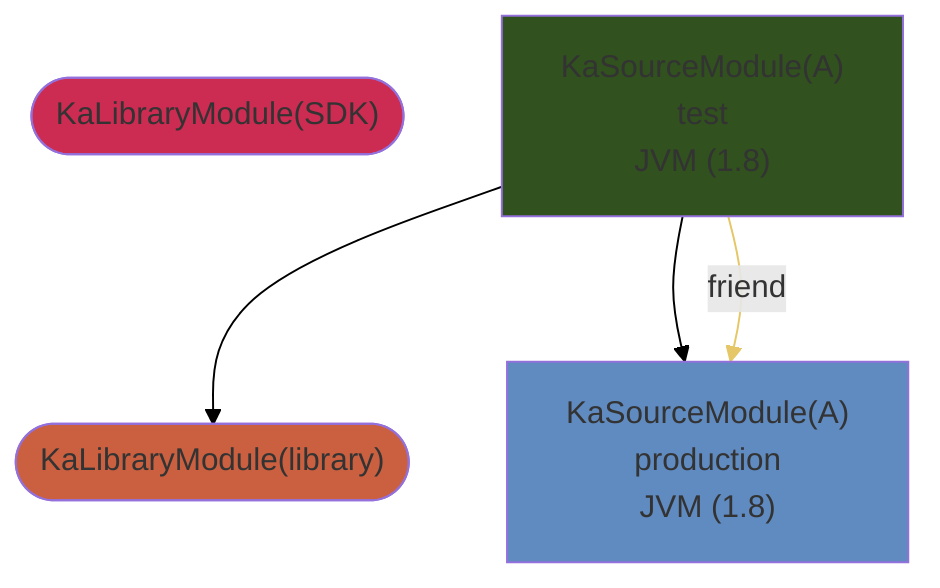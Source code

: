 graph TD
  KaLibraryModule_0(["KaLibraryModule(SDK)"])
  KaLibraryModule_1(["KaLibraryModule(library)"])
  KaSourceModule_2["KaSourceModule(A)<br />production<br />JVM (1.8)"]
  KaSourceModule_3["KaSourceModule(A)<br />test<br />JVM (1.8)"]
  style KaLibraryModule_0 fill:#CC2B52
  style KaLibraryModule_1 fill:#CB6040
  style KaSourceModule_2 fill:#608BC1
  style KaSourceModule_3 fill:#31511E
  KaSourceModule_3 --> KaLibraryModule_1
  KaSourceModule_3 --> KaSourceModule_2
  KaSourceModule_3 --friend--> KaSourceModule_2
  linkStyle 0 stroke:black
  linkStyle 1 stroke:black
  linkStyle 2 stroke:#E6C767